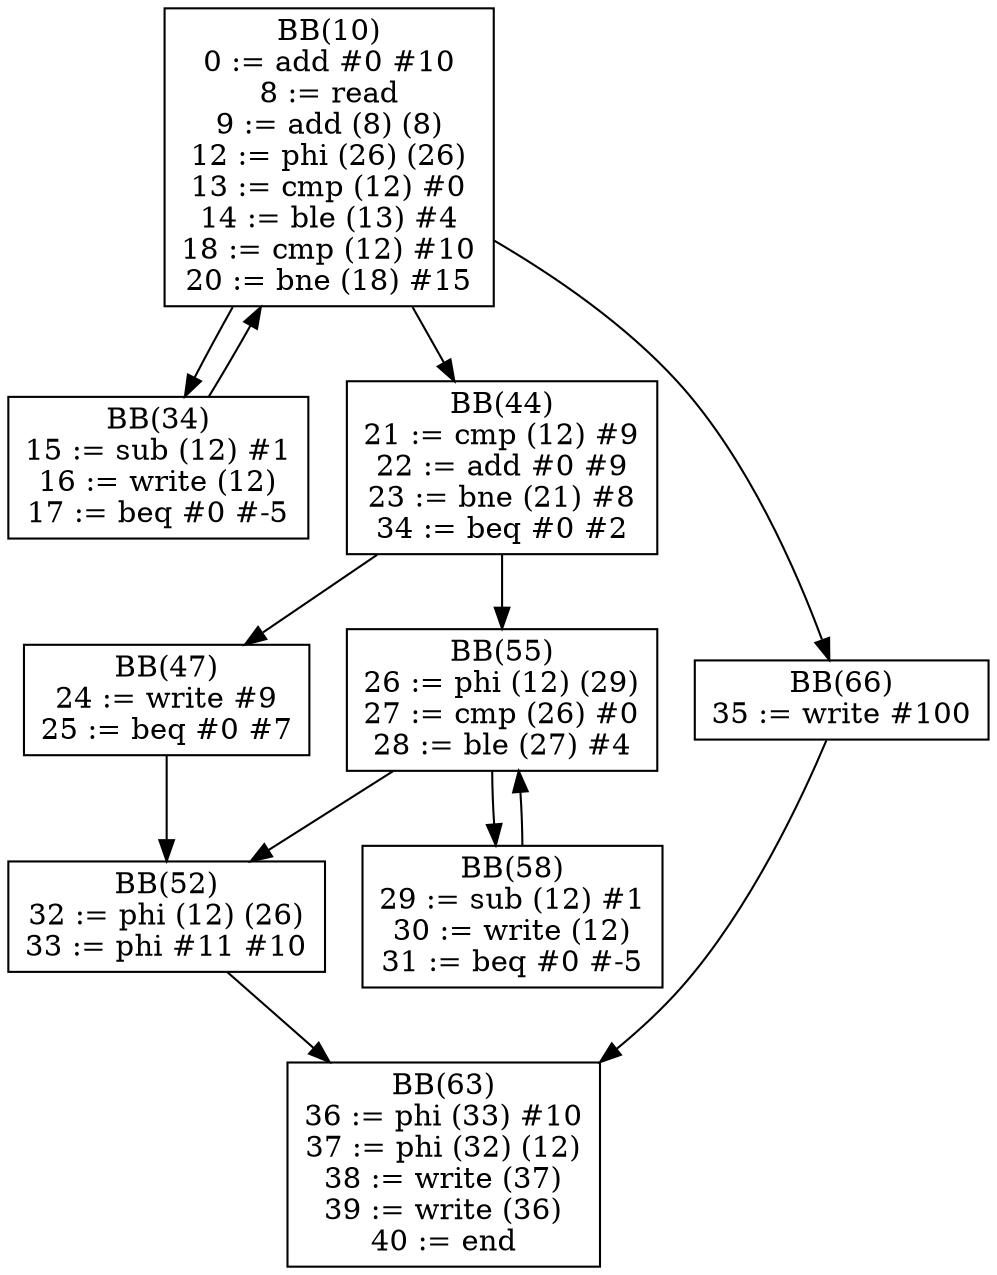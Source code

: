 digraph G {
bb10[shape = box, label = "BB(10)\n" + "0 := add #0 #10\n" + "8 := read\n" + "9 := add (8) (8)\n" + "12 := phi (26) (26)\n" + "13 := cmp (12) #0\n" + "14 := ble (13) #4\n" + "18 := cmp (12) #10\n" + "20 := bne (18) #15\n"];
bb34[shape = box, label = "BB(34)\n" + "15 := sub (12) #1\n" + "16 := write (12)\n" + "17 := beq #0 #-5\n"];
bb44[shape = box, label = "BB(44)\n" + "21 := cmp (12) #9\n" + "22 := add #0 #9\n" + "23 := bne (21) #8\n" + "34 := beq #0 #2\n"];
bb66[shape = box, label = "BB(66)\n" + "35 := write #100\n"];
bb47[shape = box, label = "BB(47)\n" + "24 := write #9\n" + "25 := beq #0 #7\n"];
bb55[shape = box, label = "BB(55)\n" + "26 := phi (12) (29)\n" + "27 := cmp (26) #0\n" + "28 := ble (27) #4\n"];
bb63[shape = box, label = "BB(63)\n" + "36 := phi (33) #10\n" + "37 := phi (32) (12)\n" + "38 := write (37)\n" + "39 := write (36)\n" + "40 := end\n"];
bb52[shape = box, label = "BB(52)\n" + "32 := phi (12) (26)\n" + "33 := phi #11 #10\n"];
bb58[shape = box, label = "BB(58)\n" + "29 := sub (12) #1\n" + "30 := write (12)\n" + "31 := beq #0 #-5\n"];
bb10 -> bb34;
bb10 -> bb44;
bb10 -> bb66;
bb34 -> bb10;
bb44 -> bb47;
bb44 -> bb55;
bb66 -> bb63;
bb47 -> bb52;
bb55 -> bb58;
bb55 -> bb52;
bb52 -> bb63;
bb58 -> bb55;
}
